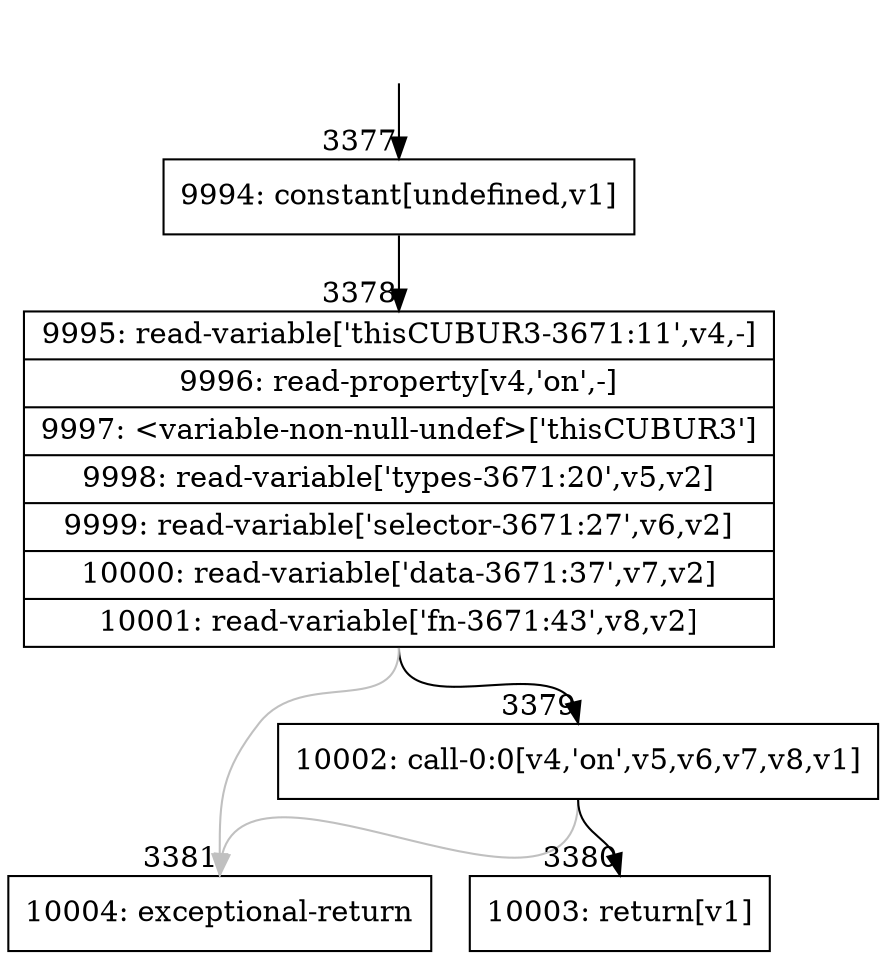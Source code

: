 digraph {
rankdir="TD"
BB_entry217[shape=none,label=""];
BB_entry217 -> BB3377 [tailport=s, headport=n, headlabel="    3377"]
BB3377 [shape=record label="{9994: constant[undefined,v1]}" ] 
BB3377 -> BB3378 [tailport=s, headport=n, headlabel="      3378"]
BB3378 [shape=record label="{9995: read-variable['thisCUBUR3-3671:11',v4,-]|9996: read-property[v4,'on',-]|9997: \<variable-non-null-undef\>['thisCUBUR3']|9998: read-variable['types-3671:20',v5,v2]|9999: read-variable['selector-3671:27',v6,v2]|10000: read-variable['data-3671:37',v7,v2]|10001: read-variable['fn-3671:43',v8,v2]}" ] 
BB3378 -> BB3379 [tailport=s, headport=n, headlabel="      3379"]
BB3378 -> BB3381 [tailport=s, headport=n, color=gray, headlabel="      3381"]
BB3379 [shape=record label="{10002: call-0:0[v4,'on',v5,v6,v7,v8,v1]}" ] 
BB3379 -> BB3380 [tailport=s, headport=n, headlabel="      3380"]
BB3379 -> BB3381 [tailport=s, headport=n, color=gray]
BB3380 [shape=record label="{10003: return[v1]}" ] 
BB3381 [shape=record label="{10004: exceptional-return}" ] 
}
